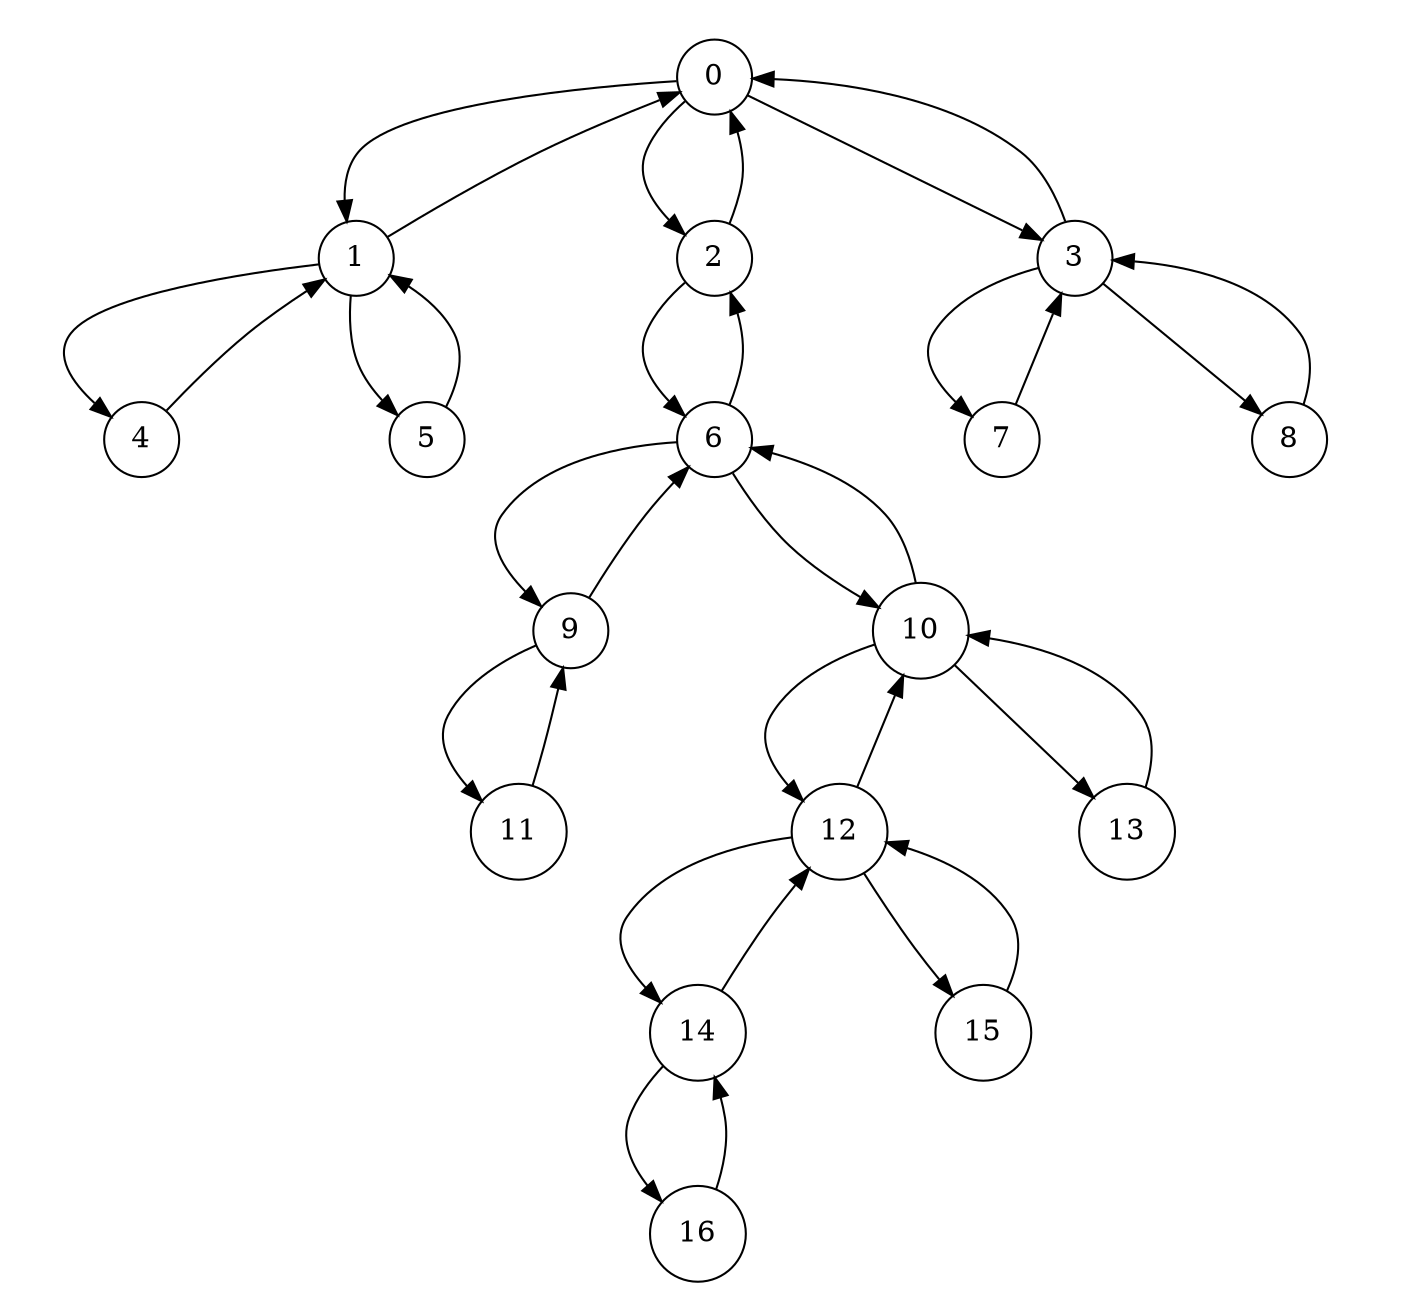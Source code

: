 digraph G {
node[shape = circle];
0 [ xlabel = "          ", fillcolor = white, style = filled ];
1 [ xlabel = "          ", fillcolor = white, style = filled ];
2 [ xlabel = "          ", fillcolor = white, style = filled ];
3 [ xlabel = "          ", fillcolor = white, style = filled ];
4 [ xlabel = "          ", fillcolor = white, style = filled ];
5 [ xlabel = "          ", fillcolor = white, style = filled ];
6 [ xlabel = "          ", fillcolor = white, style = filled ];
7 [ xlabel = "          ", fillcolor = white, style = filled ];
8 [ xlabel = "          ", fillcolor = white, style = filled ];
9 [ xlabel = "          ", fillcolor = white, style = filled ];
10 [ xlabel = "          ", fillcolor = white, style = filled ];
11 [ xlabel = "          ", fillcolor = white, style = filled ];
12 [ xlabel = "          ", fillcolor = white, style = filled ];
13 [ xlabel = "          ", fillcolor = white, style = filled ];
14 [ xlabel = "          ", fillcolor = white, style = filled ];
15 [ xlabel = "          ", fillcolor = white, style = filled ];
16 [ xlabel = "          ", fillcolor = white, style = filled ];
0 -> 1 [ label = "          " ];
0 -> 2 [ label = "          " ];
0 -> 3 [ label = "          " ];
1 -> 4 [ label = "          " ];
1 -> 5 [ label = "          " ];
2 -> 6 [ label = "          " ];
3 -> 7 [ label = "          " ];
3 -> 8 [ label = "          " ];
6 -> 9 [ label = "          " ];
6 -> 10 [ label = "          " ];
9 -> 11 [ label = "          " ];
10 -> 12 [ label = "          " ];
10 -> 13 [ label = "          " ];
12 -> 14 [ label = "          " ];
12 -> 15 [ label = "          " ];
14 -> 16 [ label = "          " ];
1 -> 0 [ label = "          " ];
2 -> 0 [ label = "          " ];
3 -> 0 [ label = "          " ];
4 -> 1 [ label = "          " ];
5 -> 1 [ label = "          " ];
6 -> 2 [ label = "          " ];
7 -> 3 [ label = "          " ];
8 -> 3 [ label = "          " ];
9 -> 6 [ label = "          " ];
10 -> 6 [ label = "          " ];
11 -> 9 [ label = "          " ];
12 -> 10 [ label = "          " ];
13 -> 10 [ label = "          " ];
14 -> 12 [ label = "          " ];
15 -> 12 [ label = "          " ];
16 -> 14 [ label = "          " ];
}
